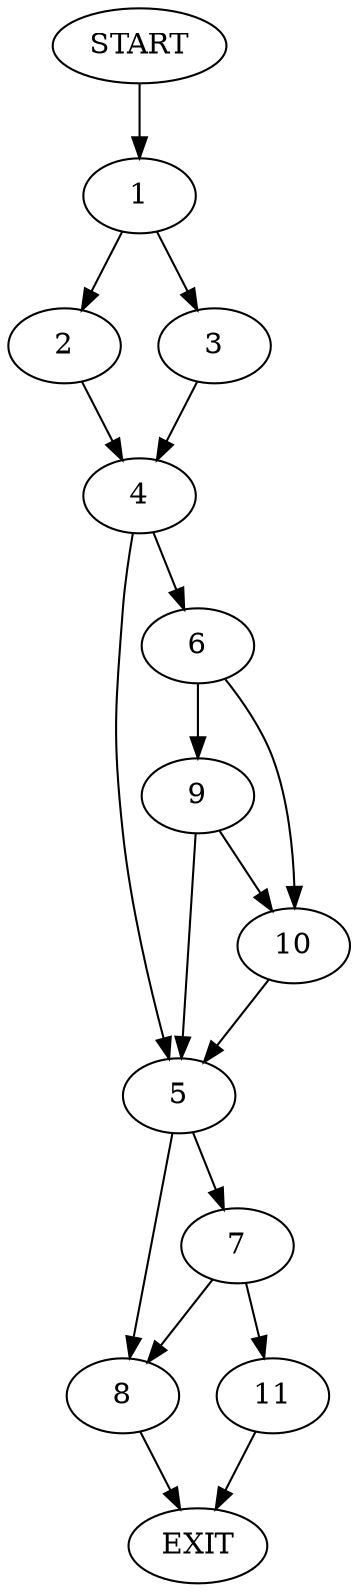 digraph {
0 [label="START"]
12 [label="EXIT"]
0 -> 1
1 -> 2
1 -> 3
3 -> 4
2 -> 4
4 -> 5
4 -> 6
5 -> 7
5 -> 8
6 -> 9
6 -> 10
9 -> 5
9 -> 10
10 -> 5
8 -> 12
7 -> 11
7 -> 8
11 -> 12
}
